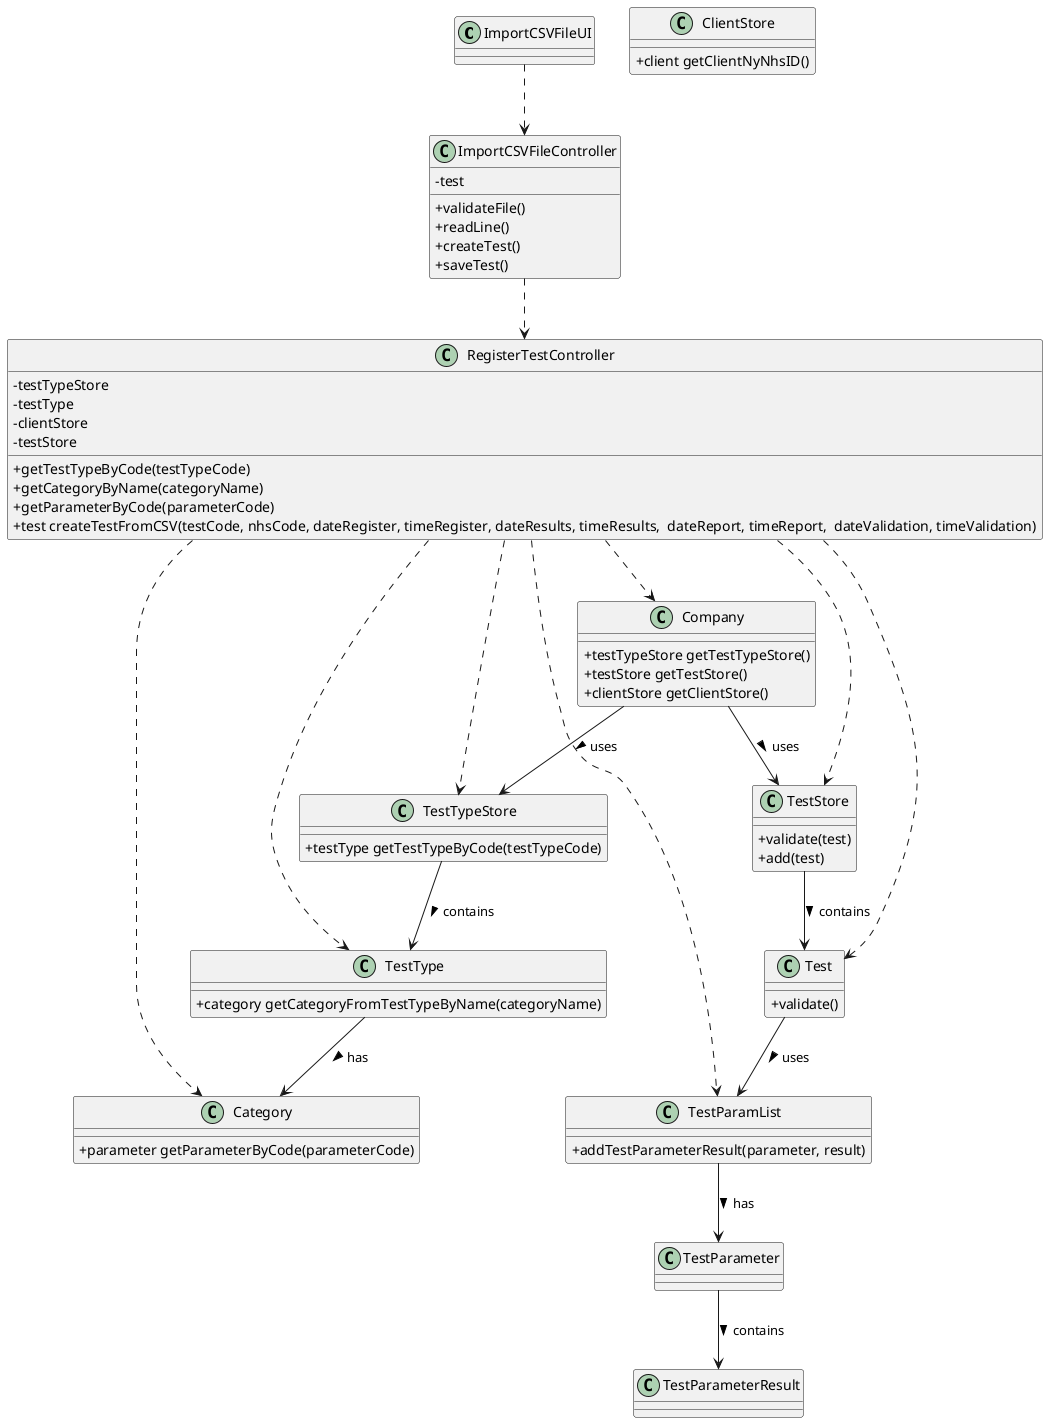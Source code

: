 @startuml

skinparam classAttributeIconSize 0

class ImportCSVFileUI

class ImportCSVFileController {
-test

+validateFile()
+readLine()
+createTest()
+saveTest()
}

class RegisterTestController {
-testTypeStore
-testType
-clientStore
-testStore

+getTestTypeByCode(testTypeCode)
+getCategoryByName(categoryName)
+getParameterByCode(parameterCode)
+test createTestFromCSV(testCode, nhsCode, dateRegister, timeRegister, dateResults, timeResults,  dateReport, timeReport,  dateValidation, timeValidation)

}

class Company {
+testTypeStore getTestTypeStore()
+testStore getTestStore()
+clientStore getClientStore()
}

class TestTypeStore {
+testType getTestTypeByCode(testTypeCode)
}

class TestStore {
+validate(test)
+add(test)
}

class Test {
+validate()
}

class TestType {
+category getCategoryFromTestTypeByName(categoryName)
}

class TestParameterResult

class TestParamList {
+addTestParameterResult(parameter, result)
}

class Category {
+parameter getParameterByCode(parameterCode)
}

class TestParameter

class ClientStore {
+client getClientNyNhsID()
}


ImportCSVFileUI ..> ImportCSVFileController
ImportCSVFileController ..> RegisterTestController

Company -down-> TestStore: uses >
Company -down-> TestTypeStore: uses >

TestStore -down-> Test: contains >
TestTypeStore -down-> TestType: contains >

TestType -down-> Category: has >

TestParameter -down-> TestParameterResult: contains >

Test -down-> TestParamList: uses >

TestParamList -down-> TestParameter: has >

RegisterTestController ..> TestStore
RegisterTestController ..> TestTypeStore
RegisterTestController ..> TestParamList
RegisterTestController ..> Test
RegisterTestController ..> Company
RegisterTestController ..> TestType
RegisterTestController ..> Category

@enduml